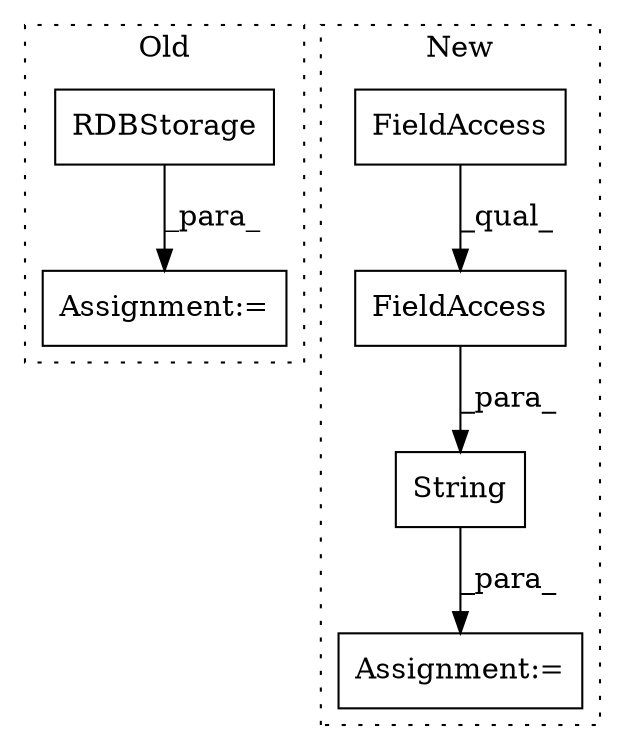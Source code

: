digraph G {
subgraph cluster0 {
1 [label="RDBStorage" a="32" s="11333,11355" l="11,1" shape="box"];
6 [label="Assignment:=" a="7" s="11332" l="1" shape="box"];
label = "Old";
style="dotted";
}
subgraph cluster1 {
2 [label="String" a="32" s="11917,11942" l="7,1" shape="box"];
3 [label="FieldAccess" a="22" s="11924" l="18" shape="box"];
4 [label="FieldAccess" a="22" s="11924" l="14" shape="box"];
5 [label="Assignment:=" a="7" s="11916" l="1" shape="box"];
label = "New";
style="dotted";
}
1 -> 6 [label="_para_"];
2 -> 5 [label="_para_"];
3 -> 2 [label="_para_"];
4 -> 3 [label="_qual_"];
}